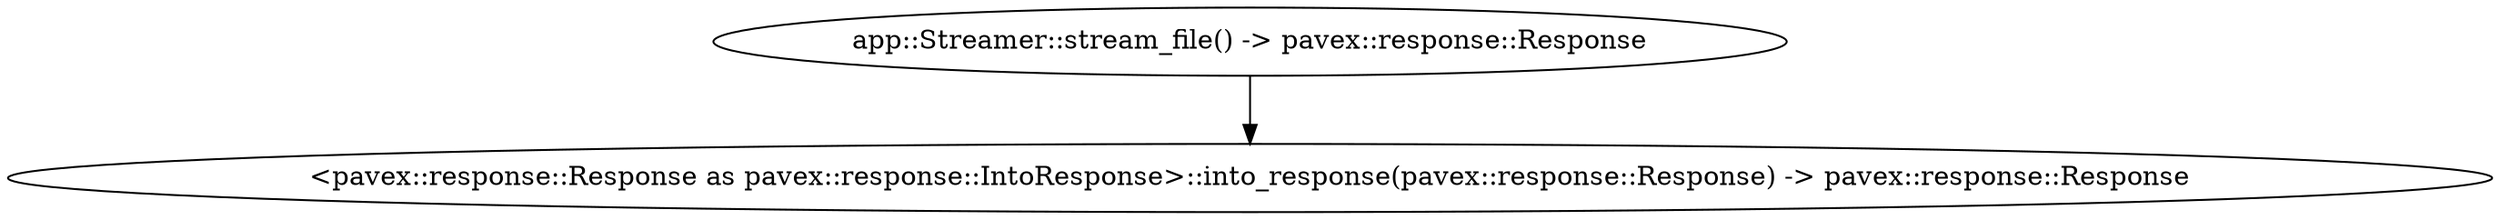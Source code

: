 digraph "GET /home - 0" {
    0 [ label = "app::Streamer::stream_file() -> pavex::response::Response"]
    1 [ label = "<pavex::response::Response as pavex::response::IntoResponse>::into_response(pavex::response::Response) -> pavex::response::Response"]
    0 -> 1 [ ]
}

digraph app_state {
    0 [ label = "crate::ApplicationState() -> crate::ApplicationState"]
}